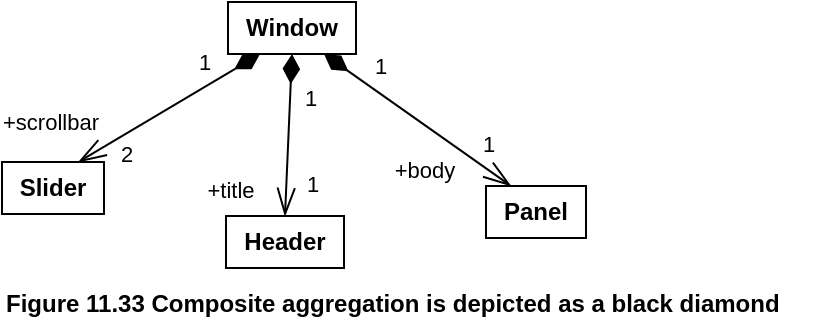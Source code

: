 <mxfile version="21.6.5" type="device">
  <diagram name="Page-1" id="ZgBHSsb0737UFhy8jlRp">
    <mxGraphModel dx="880" dy="511" grid="0" gridSize="10" guides="1" tooltips="1" connect="1" arrows="1" fold="1" page="1" pageScale="1" pageWidth="1169" pageHeight="827" math="0" shadow="0">
      <root>
        <mxCell id="0" />
        <mxCell id="1" parent="0" />
        <mxCell id="WF_goIFKTmSbDn6iOLR5-5" style="rounded=0;orthogonalLoop=1;jettySize=auto;html=1;exitX=0.25;exitY=1;exitDx=0;exitDy=0;entryX=0.75;entryY=0;entryDx=0;entryDy=0;startArrow=diamondThin;startFill=1;startSize=12;endArrow=openThin;endFill=0;endSize=12;" edge="1" parent="1" source="WF_goIFKTmSbDn6iOLR5-1" target="WF_goIFKTmSbDn6iOLR5-2">
          <mxGeometry relative="1" as="geometry" />
        </mxCell>
        <mxCell id="WF_goIFKTmSbDn6iOLR5-9" value="1" style="edgeLabel;html=1;align=center;verticalAlign=middle;resizable=0;points=[];" vertex="1" connectable="0" parent="WF_goIFKTmSbDn6iOLR5-5">
          <mxGeometry x="-0.568" y="-1" relative="1" as="geometry">
            <mxPoint x="-8" y="-7" as="offset" />
          </mxGeometry>
        </mxCell>
        <mxCell id="WF_goIFKTmSbDn6iOLR5-12" value="2" style="edgeLabel;html=1;align=center;verticalAlign=middle;resizable=0;points=[];" vertex="1" connectable="0" parent="WF_goIFKTmSbDn6iOLR5-5">
          <mxGeometry x="0.455" y="2" relative="1" as="geometry">
            <mxPoint x="-2" y="9" as="offset" />
          </mxGeometry>
        </mxCell>
        <mxCell id="WF_goIFKTmSbDn6iOLR5-16" value="+scrollbar" style="edgeLabel;html=1;align=center;verticalAlign=middle;resizable=0;points=[];" vertex="1" connectable="0" parent="WF_goIFKTmSbDn6iOLR5-5">
          <mxGeometry x="0.478" relative="1" as="geometry">
            <mxPoint x="-38" y="-6" as="offset" />
          </mxGeometry>
        </mxCell>
        <mxCell id="WF_goIFKTmSbDn6iOLR5-6" style="rounded=0;orthogonalLoop=1;jettySize=auto;html=1;exitX=0.5;exitY=1;exitDx=0;exitDy=0;entryX=0.5;entryY=0;entryDx=0;entryDy=0;endArrow=openThin;startArrow=diamondThin;startFill=1;startSize=12;endFill=0;endSize=12;" edge="1" parent="1" source="WF_goIFKTmSbDn6iOLR5-1" target="WF_goIFKTmSbDn6iOLR5-3">
          <mxGeometry relative="1" as="geometry" />
        </mxCell>
        <mxCell id="WF_goIFKTmSbDn6iOLR5-10" value="1" style="edgeLabel;html=1;align=center;verticalAlign=middle;resizable=0;points=[];" vertex="1" connectable="0" parent="WF_goIFKTmSbDn6iOLR5-6">
          <mxGeometry x="-0.357" y="-1" relative="1" as="geometry">
            <mxPoint x="11" y="-4" as="offset" />
          </mxGeometry>
        </mxCell>
        <mxCell id="WF_goIFKTmSbDn6iOLR5-13" value="1" style="edgeLabel;html=1;align=center;verticalAlign=middle;resizable=0;points=[];" vertex="1" connectable="0" parent="WF_goIFKTmSbDn6iOLR5-6">
          <mxGeometry x="0.553" y="3" relative="1" as="geometry">
            <mxPoint x="9" y="2" as="offset" />
          </mxGeometry>
        </mxCell>
        <mxCell id="WF_goIFKTmSbDn6iOLR5-15" value="+title" style="edgeLabel;html=1;align=center;verticalAlign=middle;resizable=0;points=[];" vertex="1" connectable="0" parent="WF_goIFKTmSbDn6iOLR5-6">
          <mxGeometry x="0.53" y="1" relative="1" as="geometry">
            <mxPoint x="-30" y="6" as="offset" />
          </mxGeometry>
        </mxCell>
        <mxCell id="WF_goIFKTmSbDn6iOLR5-7" style="rounded=0;orthogonalLoop=1;jettySize=auto;html=1;exitX=0.75;exitY=1;exitDx=0;exitDy=0;entryX=0.25;entryY=0;entryDx=0;entryDy=0;endArrow=openThin;startArrow=diamondThin;startFill=1;startSize=12;endFill=0;endSize=12;" edge="1" parent="1" source="WF_goIFKTmSbDn6iOLR5-1" target="WF_goIFKTmSbDn6iOLR5-4">
          <mxGeometry relative="1" as="geometry" />
        </mxCell>
        <mxCell id="WF_goIFKTmSbDn6iOLR5-11" value="1" style="edgeLabel;html=1;align=center;verticalAlign=middle;resizable=0;points=[];" vertex="1" connectable="0" parent="WF_goIFKTmSbDn6iOLR5-7">
          <mxGeometry x="-0.452" y="-1" relative="1" as="geometry">
            <mxPoint x="3" y="-13" as="offset" />
          </mxGeometry>
        </mxCell>
        <mxCell id="WF_goIFKTmSbDn6iOLR5-14" value="1" style="edgeLabel;html=1;align=center;verticalAlign=middle;resizable=0;points=[];" vertex="1" connectable="0" parent="WF_goIFKTmSbDn6iOLR5-7">
          <mxGeometry x="0.538" y="-2" relative="1" as="geometry">
            <mxPoint x="11" y="-8" as="offset" />
          </mxGeometry>
        </mxCell>
        <mxCell id="WF_goIFKTmSbDn6iOLR5-17" value="+body" style="edgeLabel;html=1;align=center;verticalAlign=middle;resizable=0;points=[];" vertex="1" connectable="0" parent="WF_goIFKTmSbDn6iOLR5-7">
          <mxGeometry x="0.469" y="1" relative="1" as="geometry">
            <mxPoint x="-19" y="10" as="offset" />
          </mxGeometry>
        </mxCell>
        <mxCell id="WF_goIFKTmSbDn6iOLR5-1" value="&lt;b&gt;Window&lt;/b&gt;" style="whiteSpace=wrap;html=1;" vertex="1" parent="1">
          <mxGeometry x="153" y="15" width="64" height="26" as="geometry" />
        </mxCell>
        <mxCell id="WF_goIFKTmSbDn6iOLR5-2" value="&lt;b&gt;Slider&lt;/b&gt;" style="whiteSpace=wrap;html=1;" vertex="1" parent="1">
          <mxGeometry x="40" y="95" width="51" height="26" as="geometry" />
        </mxCell>
        <mxCell id="WF_goIFKTmSbDn6iOLR5-3" value="&lt;b&gt;Header&lt;/b&gt;" style="whiteSpace=wrap;html=1;" vertex="1" parent="1">
          <mxGeometry x="152" y="122" width="59" height="26" as="geometry" />
        </mxCell>
        <mxCell id="WF_goIFKTmSbDn6iOLR5-4" value="&lt;b&gt;Panel&lt;/b&gt;" style="whiteSpace=wrap;html=1;" vertex="1" parent="1">
          <mxGeometry x="282" y="107" width="50" height="26" as="geometry" />
        </mxCell>
        <mxCell id="WF_goIFKTmSbDn6iOLR5-8" value="&lt;b&gt;Figure 11.33 Composite aggregation is depicted as a black diamond&lt;/b&gt;" style="text;html=1;align=left;verticalAlign=middle;resizable=0;points=[];autosize=1;strokeColor=none;fillColor=none;" vertex="1" parent="1">
          <mxGeometry x="40" y="153" width="405" height="26" as="geometry" />
        </mxCell>
      </root>
    </mxGraphModel>
  </diagram>
</mxfile>
